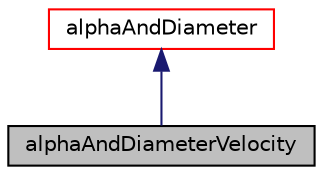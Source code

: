 digraph "alphaAndDiameterVelocity"
{
  bgcolor="transparent";
  edge [fontname="Helvetica",fontsize="10",labelfontname="Helvetica",labelfontsize="10"];
  node [fontname="Helvetica",fontsize="10",shape=record];
  Node3 [label="alphaAndDiameterVelocity",height=0.2,width=0.4,color="black", fillcolor="grey75", style="filled", fontcolor="black"];
  Node4 -> Node3 [dir="back",color="midnightblue",fontsize="10",style="solid",fontname="Helvetica"];
  Node4 [label="alphaAndDiameter",height=0.2,width=0.4,color="red",URL="$a02840.html",tooltip="Moment generation done using volume fraction, density, and bubble diameter. "];
}
